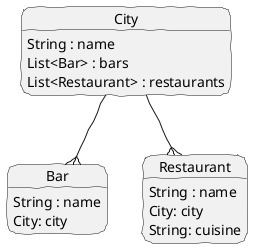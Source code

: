 @startuml
hide footbox
skinparam roundcorner 20
skinparam handwritten true
skinparam backgroundcolor transparent
skinparam minClassWidth 100

skinparam note {
  FontName Impact
}

object City {
    String : name
    List<Bar> : bars
    List<Restaurant> : restaurants
}

object Bar {
    String : name
    City: city
}

object Restaurant {
    String : name
    City: city
    String: cuisine
}

City --{ Bar
City --{ Restaurant
@enduml